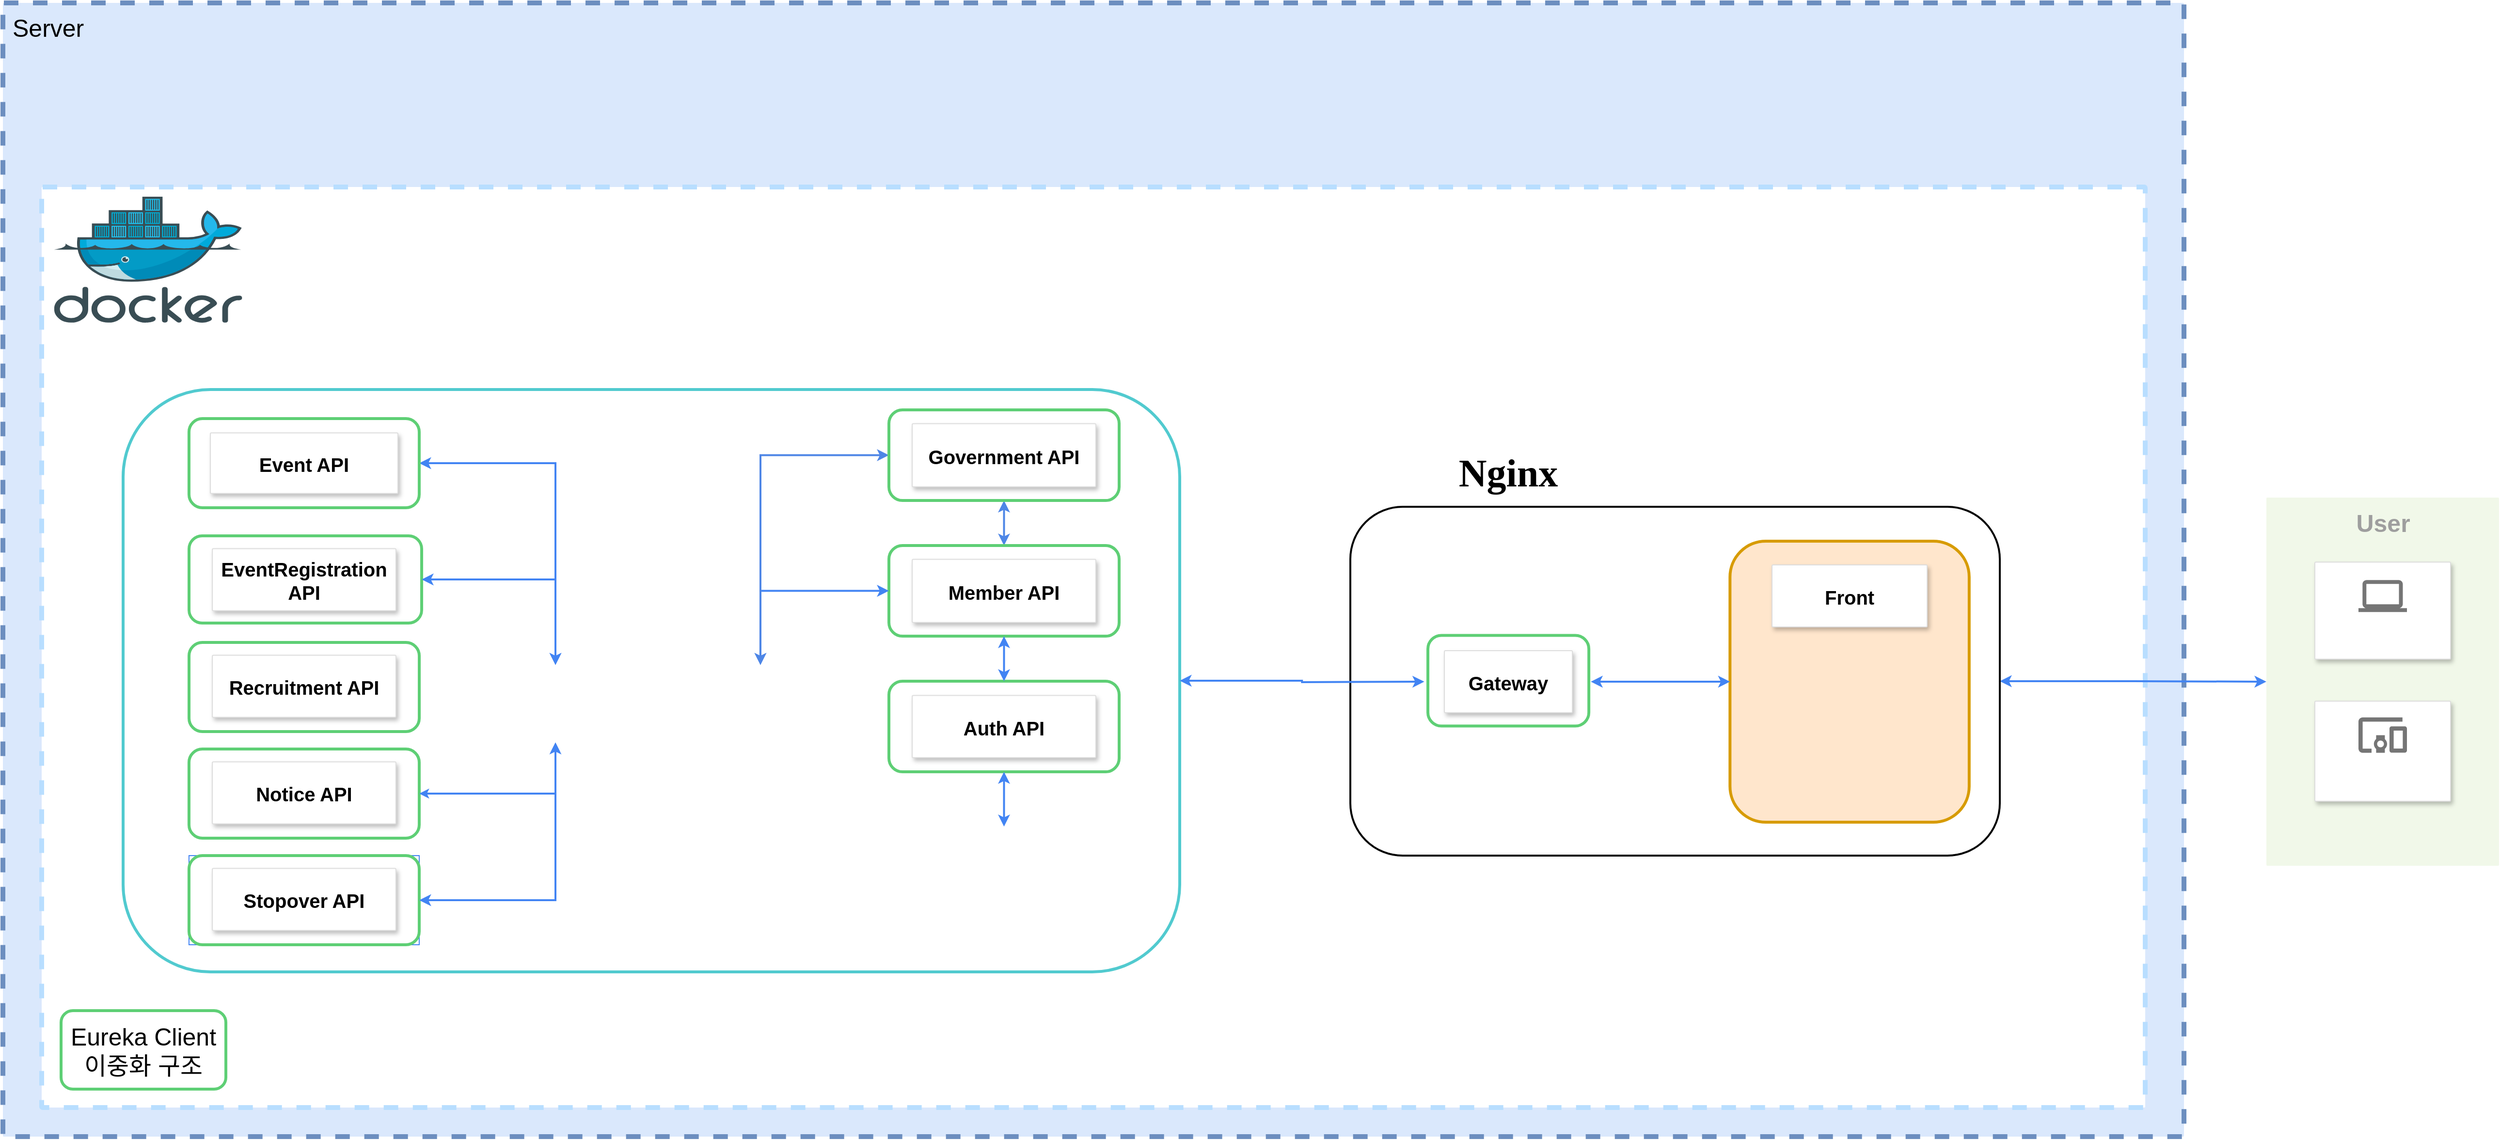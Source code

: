 <mxfile version="28.0.9">
  <diagram id="nVM_BpQTg8m4svtKiqBn" name="페이지-1">
    <mxGraphModel dx="1825" dy="1097" grid="1" gridSize="10" guides="1" tooltips="1" connect="1" arrows="1" fold="1" page="1" pageScale="1" pageWidth="827" pageHeight="1169" math="0" shadow="0">
      <root>
        <mxCell id="0" />
        <mxCell id="1" parent="0" />
        <mxCell id="FzRYmF3HzqH8AZuYZzv0-2" value="&lt;font style=&quot;font-size: 25px;&quot;&gt;Server&lt;br&gt;&lt;/font&gt;&lt;div&gt;&lt;br&gt;&lt;/div&gt;" style="sketch=0;points=[[0,0,0],[0.25,0,0],[0.5,0,0],[0.75,0,0],[1,0,0],[1,0.25,0],[1,0.5,0],[1,0.75,0],[1,1,0],[0.75,1,0],[0.5,1,0],[0.25,1,0],[0,1,0],[0,0.75,0],[0,0.5,0],[0,0.25,0]];rounded=1;absoluteArcSize=1;arcSize=2;html=1;strokeColor=#6c8ebf;shadow=0;dashed=1;fontSize=12;align=left;verticalAlign=top;spacing=10;spacingTop=-4;whiteSpace=wrap;fillColor=#dae8fc;strokeWidth=5;" parent="1" vertex="1">
          <mxGeometry x="440" y="270" width="2250" height="1170" as="geometry" />
        </mxCell>
        <mxCell id="FzRYmF3HzqH8AZuYZzv0-3" value="&lt;div&gt;&lt;br&gt;&lt;/div&gt;" style="sketch=0;points=[[0,0,0],[0.25,0,0],[0.5,0,0],[0.75,0,0],[1,0,0],[1,0.25,0],[1,0.5,0],[1,0.75,0],[1,1,0],[0.75,1,0],[0.5,1,0],[0.25,1,0],[0,1,0],[0,0.75,0],[0,0.5,0],[0,0.25,0]];rounded=1;absoluteArcSize=1;arcSize=2;html=1;strokeColor=light-dark(#B8DEFF,#EDEDED);gradientColor=none;shadow=0;dashed=1;fontSize=12;fontColor=#9E9E9E;align=left;verticalAlign=top;spacing=10;spacingTop=-4;whiteSpace=wrap;fillColor=default;strokeWidth=5;" parent="1" vertex="1">
          <mxGeometry x="480" y="460" width="2170" height="950" as="geometry" />
        </mxCell>
        <mxCell id="FzRYmF3HzqH8AZuYZzv0-58" value="" style="group;strokeColor=default;fillColor=none;rounded=1;" parent="1" vertex="1" connectable="0">
          <mxGeometry x="564" y="669" width="1090" height="601" as="geometry" />
        </mxCell>
        <mxCell id="FzRYmF3HzqH8AZuYZzv0-146" value="" style="rounded=1;whiteSpace=wrap;html=1;strokeColor=#51CACF;strokeWidth=3;fontColor=#5ECF75;fillColor=none;" parent="FzRYmF3HzqH8AZuYZzv0-58" vertex="1">
          <mxGeometry width="1090" height="601.0" as="geometry" />
        </mxCell>
        <mxCell id="FzRYmF3HzqH8AZuYZzv0-87" value="" style="shape=image;verticalLabelPosition=bottom;labelBackgroundColor=default;verticalAlign=top;aspect=fixed;imageAspect=0;image=https://upload.wikimedia.org/wikipedia/commons/thumb/c/ca/MariaDB_colour_logo.svg/800px-MariaDB_colour_logo.svg.png;imageBorder=none;perimeterSpacing=0;" parent="FzRYmF3HzqH8AZuYZzv0-58" vertex="1">
          <mxGeometry x="446" y="284.213" width="281.94" height="80" as="geometry" />
        </mxCell>
        <mxCell id="bnBmr_EmB5_gXfhEM8l--3" style="edgeStyle=orthogonalEdgeStyle;rounded=0;orthogonalLoop=1;jettySize=auto;html=1;entryX=0.5;entryY=1;entryDx=0;entryDy=0;strokeColor=light-dark(#4E86E6,#4E86E6);fontColor=#1D3557;fillColor=#A8DADC;startArrow=classic;startFill=1;strokeWidth=2;" edge="1" parent="FzRYmF3HzqH8AZuYZzv0-58" source="FzRYmF3HzqH8AZuYZzv0-19" target="bnBmr_EmB5_gXfhEM8l--1">
          <mxGeometry relative="1" as="geometry" />
        </mxCell>
        <mxCell id="FzRYmF3HzqH8AZuYZzv0-19" value="" style="rounded=1;whiteSpace=wrap;html=1;strokeColor=#5ECF75;strokeWidth=3;fontColor=#5ECF75;" parent="FzRYmF3HzqH8AZuYZzv0-58" vertex="1">
          <mxGeometry x="790.0" y="160.996" width="237.5" height="93.557" as="geometry" />
        </mxCell>
        <mxCell id="4CRkzXi-lU_g7i5bI1W7-59" style="edgeStyle=orthogonalEdgeStyle;rounded=0;orthogonalLoop=1;jettySize=auto;html=1;exitX=0;exitY=0.5;exitDx=0;exitDy=0;entryX=0.75;entryY=0;entryDx=0;entryDy=0;startArrow=classic;startFill=1;strokeColor=#4284F3;strokeWidth=2;" parent="FzRYmF3HzqH8AZuYZzv0-58" source="FzRYmF3HzqH8AZuYZzv0-19" target="FzRYmF3HzqH8AZuYZzv0-87" edge="1">
          <mxGeometry relative="1" as="geometry" />
        </mxCell>
        <mxCell id="FzRYmF3HzqH8AZuYZzv0-20" value="Member API" style="strokeColor=#dddddd;shadow=1;strokeWidth=1;rounded=1;absoluteArcSize=1;arcSize=2;fontSize=20;fontStyle=1" parent="FzRYmF3HzqH8AZuYZzv0-58" vertex="1">
          <mxGeometry x="814.06" y="175.233" width="189.38" height="65.083" as="geometry" />
        </mxCell>
        <mxCell id="FzRYmF3HzqH8AZuYZzv0-125" value="" style="rounded=1;whiteSpace=wrap;html=1;strokeColor=#5ECF75;strokeWidth=3;fontColor=#5ECF75;" parent="FzRYmF3HzqH8AZuYZzv0-58" vertex="1">
          <mxGeometry x="790" y="301.002" width="237.5" height="93.557" as="geometry" />
        </mxCell>
        <mxCell id="4CRkzXi-lU_g7i5bI1W7-57" style="edgeStyle=orthogonalEdgeStyle;rounded=0;orthogonalLoop=1;jettySize=auto;html=1;exitX=0.5;exitY=1;exitDx=0;exitDy=0;entryX=0.5;entryY=0;entryDx=0;entryDy=0;startArrow=classic;startFill=1;strokeWidth=2;strokeColor=#4284F3;" parent="FzRYmF3HzqH8AZuYZzv0-58" source="FzRYmF3HzqH8AZuYZzv0-19" target="FzRYmF3HzqH8AZuYZzv0-125" edge="1">
          <mxGeometry relative="1" as="geometry" />
        </mxCell>
        <mxCell id="FzRYmF3HzqH8AZuYZzv0-126" value="Auth API" style="strokeColor=#dddddd;shadow=1;strokeWidth=1;rounded=1;absoluteArcSize=1;arcSize=2;fontSize=20;fontStyle=1" parent="FzRYmF3HzqH8AZuYZzv0-58" vertex="1">
          <mxGeometry x="814.06" y="315.748" width="189.38" height="64.066" as="geometry" />
        </mxCell>
        <mxCell id="FzRYmF3HzqH8AZuYZzv0-127" value="" style="shape=image;verticalLabelPosition=bottom;labelBackgroundColor=default;verticalAlign=top;aspect=fixed;imageAspect=0;image=https://velog.velcdn.com/images/yuureru/post/90698ea7-be7c-45ab-a61c-acc75fdc1b5d/image.png;imageBorder=none;imageBackground=default;strokeWidth=2;" parent="FzRYmF3HzqH8AZuYZzv0-58" vertex="1">
          <mxGeometry x="811.25" y="451.004" width="195" height="130" as="geometry" />
        </mxCell>
        <mxCell id="4CRkzXi-lU_g7i5bI1W7-58" style="edgeStyle=orthogonalEdgeStyle;rounded=0;orthogonalLoop=1;jettySize=auto;html=1;exitX=0.5;exitY=1;exitDx=0;exitDy=0;startArrow=classic;startFill=1;strokeColor=#4284F3;strokeWidth=2;" parent="FzRYmF3HzqH8AZuYZzv0-58" source="FzRYmF3HzqH8AZuYZzv0-125" target="FzRYmF3HzqH8AZuYZzv0-127" edge="1">
          <mxGeometry relative="1" as="geometry" />
        </mxCell>
        <mxCell id="4CRkzXi-lU_g7i5bI1W7-92" style="edgeStyle=orthogonalEdgeStyle;rounded=0;orthogonalLoop=1;jettySize=auto;html=1;exitX=1;exitY=0.5;exitDx=0;exitDy=0;startArrow=classic;startFill=1;strokeColor=#4284F3;strokeWidth=2;entryX=0;entryY=0;entryDx=0;entryDy=0;" parent="FzRYmF3HzqH8AZuYZzv0-58" source="FzRYmF3HzqH8AZuYZzv0-108" target="FzRYmF3HzqH8AZuYZzv0-87" edge="1">
          <mxGeometry relative="1" as="geometry">
            <mxPoint x="480" y="220.99" as="targetPoint" />
          </mxGeometry>
        </mxCell>
        <mxCell id="FzRYmF3HzqH8AZuYZzv0-108" value="" style="rounded=1;whiteSpace=wrap;html=1;strokeColor=#5ECF75;strokeWidth=3;fontColor=#5ECF75;" parent="FzRYmF3HzqH8AZuYZzv0-58" vertex="1">
          <mxGeometry x="67.97" y="29.99" width="237.5" height="92" as="geometry" />
        </mxCell>
        <mxCell id="FzRYmF3HzqH8AZuYZzv0-102" value="" style="group" parent="FzRYmF3HzqH8AZuYZzv0-58" vertex="1" connectable="0">
          <mxGeometry x="68" y="150.99" width="319" height="202" as="geometry" />
        </mxCell>
        <mxCell id="FzRYmF3HzqH8AZuYZzv0-103" value="" style="group" parent="FzRYmF3HzqH8AZuYZzv0-102" connectable="0" vertex="1">
          <mxGeometry width="319.25" height="201.5" as="geometry" />
        </mxCell>
        <mxCell id="FzRYmF3HzqH8AZuYZzv0-104" value="" style="rounded=1;whiteSpace=wrap;html=1;strokeColor=#5ECF75;strokeWidth=3;fontColor=#5ECF75;" parent="FzRYmF3HzqH8AZuYZzv0-103" vertex="1">
          <mxGeometry width="240" height="90" as="geometry" />
        </mxCell>
        <mxCell id="FzRYmF3HzqH8AZuYZzv0-105" value="EventRegistration&#xa;API" style="strokeColor=#dddddd;shadow=1;strokeWidth=1;rounded=1;absoluteArcSize=1;arcSize=2;fontSize=20;fontStyle=1" parent="FzRYmF3HzqH8AZuYZzv0-103" vertex="1">
          <mxGeometry x="24.06" y="13.25" width="189.38" height="64" as="geometry" />
        </mxCell>
        <mxCell id="FzRYmF3HzqH8AZuYZzv0-114" value="" style="group" parent="FzRYmF3HzqH8AZuYZzv0-103" vertex="1" connectable="0">
          <mxGeometry y="110" width="238" height="92" as="geometry" />
        </mxCell>
        <mxCell id="FzRYmF3HzqH8AZuYZzv0-115" value="" style="group" parent="FzRYmF3HzqH8AZuYZzv0-114" connectable="0" vertex="1">
          <mxGeometry width="237.5" height="92" as="geometry" />
        </mxCell>
        <mxCell id="FzRYmF3HzqH8AZuYZzv0-116" value="" style="rounded=1;whiteSpace=wrap;html=1;strokeColor=#5ECF75;strokeWidth=3;fontColor=#5ECF75;" parent="FzRYmF3HzqH8AZuYZzv0-115" vertex="1">
          <mxGeometry width="237.5" height="92" as="geometry" />
        </mxCell>
        <mxCell id="FzRYmF3HzqH8AZuYZzv0-117" value="Recruitment API" style="strokeColor=#dddddd;shadow=1;strokeWidth=1;rounded=1;absoluteArcSize=1;arcSize=2;fontSize=20;fontStyle=1" parent="FzRYmF3HzqH8AZuYZzv0-115" vertex="1">
          <mxGeometry x="24.06" y="13.25" width="189.38" height="64" as="geometry" />
        </mxCell>
        <mxCell id="FzRYmF3HzqH8AZuYZzv0-118" value="" style="group" parent="FzRYmF3HzqH8AZuYZzv0-58" vertex="1" connectable="0">
          <mxGeometry x="67.97" y="370.99" width="237.5" height="92" as="geometry" />
        </mxCell>
        <mxCell id="FzRYmF3HzqH8AZuYZzv0-119" value="" style="group" parent="FzRYmF3HzqH8AZuYZzv0-118" connectable="0" vertex="1">
          <mxGeometry width="237.5" height="92" as="geometry" />
        </mxCell>
        <mxCell id="FzRYmF3HzqH8AZuYZzv0-120" value="" style="rounded=1;whiteSpace=wrap;html=1;strokeColor=#5ECF75;strokeWidth=3;fontColor=#5ECF75;" parent="FzRYmF3HzqH8AZuYZzv0-119" vertex="1">
          <mxGeometry width="237.5" height="92" as="geometry" />
        </mxCell>
        <mxCell id="FzRYmF3HzqH8AZuYZzv0-121" value="Notice API" style="strokeColor=#dddddd;shadow=1;strokeWidth=1;rounded=1;absoluteArcSize=1;arcSize=2;fontSize=20;fontStyle=1" parent="FzRYmF3HzqH8AZuYZzv0-119" vertex="1">
          <mxGeometry x="24.06" y="13.25" width="189.38" height="64" as="geometry" />
        </mxCell>
        <mxCell id="FzRYmF3HzqH8AZuYZzv0-140" style="edgeStyle=orthogonalEdgeStyle;shape=connector;rounded=0;orthogonalLoop=1;jettySize=auto;html=1;exitX=0;exitY=1;exitDx=0;exitDy=0;entryX=1;entryY=0.5;entryDx=0;entryDy=0;dashed=0;strokeColor=#4284F3;strokeWidth=2;align=center;verticalAlign=middle;fontFamily=Helvetica;fontSize=12;fontColor=default;labelBackgroundColor=default;startSize=4;endArrow=classic;endFill=1;endSize=4;startArrow=classic;startFill=1;" parent="FzRYmF3HzqH8AZuYZzv0-58" source="FzRYmF3HzqH8AZuYZzv0-87" target="FzRYmF3HzqH8AZuYZzv0-120" edge="1">
          <mxGeometry relative="1" as="geometry" />
        </mxCell>
        <mxCell id="FzRYmF3HzqH8AZuYZzv0-99" value="" style="group;strokeColor=#4284F3;" parent="FzRYmF3HzqH8AZuYZzv0-58" connectable="0" vertex="1">
          <mxGeometry x="67.97" y="480.99" width="237.5" height="92" as="geometry" />
        </mxCell>
        <mxCell id="FzRYmF3HzqH8AZuYZzv0-100" value="" style="rounded=1;whiteSpace=wrap;html=1;strokeColor=#5ECF75;strokeWidth=3;fontColor=#5ECF75;" parent="FzRYmF3HzqH8AZuYZzv0-99" vertex="1">
          <mxGeometry width="237.5" height="92" as="geometry" />
        </mxCell>
        <mxCell id="FzRYmF3HzqH8AZuYZzv0-101" value="Stopover API" style="strokeColor=#dddddd;shadow=1;strokeWidth=1;rounded=1;absoluteArcSize=1;arcSize=2;fontSize=20;fontStyle=1" parent="FzRYmF3HzqH8AZuYZzv0-99" vertex="1">
          <mxGeometry x="24.06" y="13.25" width="189.38" height="64" as="geometry" />
        </mxCell>
        <mxCell id="4CRkzXi-lU_g7i5bI1W7-54" style="edgeStyle=orthogonalEdgeStyle;rounded=0;orthogonalLoop=1;jettySize=auto;html=1;exitX=1;exitY=0.5;exitDx=0;exitDy=0;strokeColor=#4284F3;endArrow=classic;endFill=1;startArrow=classic;startFill=1;strokeWidth=2;entryX=0;entryY=1;entryDx=0;entryDy=0;" parent="FzRYmF3HzqH8AZuYZzv0-58" source="FzRYmF3HzqH8AZuYZzv0-100" target="FzRYmF3HzqH8AZuYZzv0-87" edge="1">
          <mxGeometry relative="1" as="geometry">
            <mxPoint x="650" y="280.99" as="targetPoint" />
          </mxGeometry>
        </mxCell>
        <mxCell id="4CRkzXi-lU_g7i5bI1W7-94" style="edgeStyle=orthogonalEdgeStyle;rounded=0;orthogonalLoop=1;jettySize=auto;html=1;exitX=1;exitY=0.5;exitDx=0;exitDy=0;entryX=0;entryY=0;entryDx=0;entryDy=0;startArrow=classic;startFill=1;strokeColor=#4284F3;strokeWidth=2;" parent="FzRYmF3HzqH8AZuYZzv0-58" source="FzRYmF3HzqH8AZuYZzv0-104" target="FzRYmF3HzqH8AZuYZzv0-87" edge="1">
          <mxGeometry relative="1" as="geometry" />
        </mxCell>
        <mxCell id="FzRYmF3HzqH8AZuYZzv0-109" value="Event API" style="strokeColor=#dddddd;shadow=1;strokeWidth=1;rounded=1;absoluteArcSize=1;arcSize=2;fontSize=20;fontStyle=1" parent="FzRYmF3HzqH8AZuYZzv0-58" vertex="1">
          <mxGeometry x="90" y="44.74" width="193.44" height="62.5" as="geometry" />
        </mxCell>
        <mxCell id="bnBmr_EmB5_gXfhEM8l--4" style="edgeStyle=orthogonalEdgeStyle;rounded=0;orthogonalLoop=1;jettySize=auto;html=1;exitX=0;exitY=0.5;exitDx=0;exitDy=0;entryX=0.75;entryY=0;entryDx=0;entryDy=0;strokeColor=light-dark(#4E86E6,#4E86E6);fontColor=#1D3557;fillColor=#6a00ff;startArrow=classic;startFill=1;strokeWidth=2;" edge="1" parent="FzRYmF3HzqH8AZuYZzv0-58" source="bnBmr_EmB5_gXfhEM8l--1" target="FzRYmF3HzqH8AZuYZzv0-87">
          <mxGeometry relative="1" as="geometry" />
        </mxCell>
        <mxCell id="bnBmr_EmB5_gXfhEM8l--1" value="" style="rounded=1;whiteSpace=wrap;html=1;strokeColor=#5ECF75;strokeWidth=3;fontColor=#5ECF75;" vertex="1" parent="FzRYmF3HzqH8AZuYZzv0-58">
          <mxGeometry x="790" y="21" width="237.5" height="93.557" as="geometry" />
        </mxCell>
        <mxCell id="bnBmr_EmB5_gXfhEM8l--2" value="Government API" style="strokeColor=#dddddd;shadow=1;strokeWidth=1;rounded=1;absoluteArcSize=1;arcSize=2;fontSize=20;fontStyle=1" vertex="1" parent="FzRYmF3HzqH8AZuYZzv0-58">
          <mxGeometry x="814.06" y="35.237" width="189.38" height="65.083" as="geometry" />
        </mxCell>
        <mxCell id="FzRYmF3HzqH8AZuYZzv0-149" value="" style="shape=image;verticalLabelPosition=bottom;labelBackgroundColor=default;verticalAlign=top;aspect=fixed;imageAspect=0;image=https://www.opentext.com/assets/images/partners/opentext-aws-logo-cover-416x274.png;" parent="1" vertex="1">
          <mxGeometry x="480" y="320" width="196.24" height="129.25" as="geometry" />
        </mxCell>
        <mxCell id="4CRkzXi-lU_g7i5bI1W7-89" value="&lt;font style=&quot;font-size: 25px;&quot;&gt;Eureka Client&lt;/font&gt;&lt;div&gt;&lt;font style=&quot;font-size: 25px;&quot;&gt;이중화 구조&lt;/font&gt;&lt;/div&gt;" style="rounded=1;whiteSpace=wrap;html=1;strokeColor=#5ECF75;strokeWidth=3;fillColor=none;" parent="1" vertex="1">
          <mxGeometry x="500" y="1310" width="170" height="81" as="geometry" />
        </mxCell>
        <mxCell id="FzRYmF3HzqH8AZuYZzv0-38" value="&lt;font style=&quot;font-size: 25px;&quot;&gt;&lt;b&gt;User&lt;br&gt;&lt;/b&gt;&lt;/font&gt;&lt;div&gt;&lt;font style=&quot;font-size: 13px;&quot;&gt;&lt;br&gt;&lt;/font&gt;&lt;/div&gt;" style="rounded=1;absoluteArcSize=1;arcSize=2;html=1;strokeColor=default;gradientColor=none;shadow=0;dashed=0;strokeColor=none;fontSize=12;fontColor=#9E9E9E;align=center;verticalAlign=top;spacing=10;spacingTop=-4;fillColor=#F1F8E9;strokeWidth=2;" parent="1" vertex="1">
          <mxGeometry x="2775" y="780.5" width="240" height="380" as="geometry" />
        </mxCell>
        <mxCell id="FzRYmF3HzqH8AZuYZzv0-39" value="" style="strokeColor=#dddddd;fillColor=#ffffff;shadow=1;strokeWidth=1;rounded=1;absoluteArcSize=1;arcSize=2;labelPosition=center;verticalLabelPosition=middle;align=center;verticalAlign=bottom;spacingLeft=0;fontColor=#999999;fontSize=12;whiteSpace=wrap;spacingBottom=2;html=1;" parent="1" vertex="1">
          <mxGeometry x="2825" y="847.125" width="140" height="100.186" as="geometry" />
        </mxCell>
        <mxCell id="FzRYmF3HzqH8AZuYZzv0-40" value="" style="dashed=0;connectable=0;html=1;fillColor=#757575;strokeColor=none;shape=mxgraph.gcp2.laptop;part=1;" parent="FzRYmF3HzqH8AZuYZzv0-39" vertex="1">
          <mxGeometry x="0.5" width="50" height="33" relative="1" as="geometry">
            <mxPoint x="-25" y="18.5" as="offset" />
          </mxGeometry>
        </mxCell>
        <mxCell id="4CRkzXi-lU_g7i5bI1W7-133" style="edgeStyle=orthogonalEdgeStyle;rounded=0;orthogonalLoop=1;jettySize=auto;html=1;exitX=1;exitY=0.5;exitDx=0;exitDy=0;entryX=0;entryY=0.5;entryDx=0;entryDy=0;startArrow=classic;startFill=1;strokeWidth=2;strokeColor=#4284F3;" parent="1" source="4CRkzXi-lU_g7i5bI1W7-127" target="FzRYmF3HzqH8AZuYZzv0-38" edge="1">
          <mxGeometry relative="1" as="geometry" />
        </mxCell>
        <mxCell id="4CRkzXi-lU_g7i5bI1W7-127" value="" style="rounded=1;whiteSpace=wrap;html=1;strokeWidth=2;" parent="1" vertex="1">
          <mxGeometry x="1830" y="790" width="670" height="360" as="geometry" />
        </mxCell>
        <mxCell id="FzRYmF3HzqH8AZuYZzv0-41" value="" style="strokeColor=#dddddd;fillColor=#ffffff;shadow=1;strokeWidth=1;rounded=1;absoluteArcSize=1;arcSize=2;labelPosition=center;verticalLabelPosition=middle;align=center;verticalAlign=bottom;spacingLeft=0;fontColor=#999999;fontSize=12;whiteSpace=wrap;spacingBottom=2;html=1;" parent="1" vertex="1">
          <mxGeometry x="2825" y="990.64" width="140" height="103.226" as="geometry" />
        </mxCell>
        <mxCell id="FzRYmF3HzqH8AZuYZzv0-42" value="" style="dashed=0;connectable=0;html=1;fillColor=#757575;strokeColor=none;shape=mxgraph.gcp2.mobile_devices;part=1;" parent="FzRYmF3HzqH8AZuYZzv0-41" vertex="1">
          <mxGeometry x="0.5" width="50" height="36.5" relative="1" as="geometry">
            <mxPoint x="-25" y="16.75" as="offset" />
          </mxGeometry>
        </mxCell>
        <mxCell id="FzRYmF3HzqH8AZuYZzv0-9" value="" style="image;sketch=0;aspect=fixed;html=1;points=[];align=center;fontSize=12;image=img/lib/mscae/Docker.svg;" parent="1" vertex="1">
          <mxGeometry x="492.78" y="470" width="194.03" height="130" as="geometry" />
        </mxCell>
        <mxCell id="FzRYmF3HzqH8AZuYZzv0-150" value="" style="shape=image;verticalLabelPosition=bottom;labelBackgroundColor=default;verticalAlign=top;aspect=fixed;imageAspect=0;image=https://img.icons8.com/color/512/nginx.png;" parent="1" vertex="1">
          <mxGeometry x="1810" y="746.5" width="120" height="120" as="geometry" />
        </mxCell>
        <mxCell id="FzRYmF3HzqH8AZuYZzv0-63" value="" style="rounded=1;whiteSpace=wrap;html=1;strokeColor=#d79b00;strokeWidth=3;rotation=90;fillColor=#ffe6cc;" parent="1" vertex="1">
          <mxGeometry x="2200" y="847.12" width="290.06" height="246.75" as="geometry" />
        </mxCell>
        <mxCell id="FzRYmF3HzqH8AZuYZzv0-153" value="" style="shape=image;verticalLabelPosition=bottom;labelBackgroundColor=default;verticalAlign=top;aspect=fixed;imageAspect=0;image=https://blog.kakaocdn.net/dn/ovNIJ/btqzv6TExs5/edFS4MQL6xCe6lxPpy006K/img.png;" parent="1" vertex="1">
          <mxGeometry x="2221.42" y="970" width="247.21" height="87.25" as="geometry" />
        </mxCell>
        <mxCell id="FzRYmF3HzqH8AZuYZzv0-151" value="Front" style="strokeColor=#dddddd;shadow=1;strokeWidth=1;rounded=1;absoluteArcSize=1;arcSize=2;fontSize=20;fontStyle=1" parent="1" vertex="1">
          <mxGeometry x="2265.03" y="850" width="160" height="64" as="geometry" />
        </mxCell>
        <mxCell id="4CRkzXi-lU_g7i5bI1W7-130" style="edgeStyle=orthogonalEdgeStyle;rounded=0;orthogonalLoop=1;jettySize=auto;html=1;exitX=0;exitY=0.5;exitDx=0;exitDy=0;startArrow=classic;startFill=1;strokeWidth=2;strokeColor=#4284F3;" parent="1" target="FzRYmF3HzqH8AZuYZzv0-146" edge="1">
          <mxGeometry relative="1" as="geometry">
            <mxPoint x="1906.34" y="970.5" as="sourcePoint" />
          </mxGeometry>
        </mxCell>
        <mxCell id="4CRkzXi-lU_g7i5bI1W7-131" style="edgeStyle=orthogonalEdgeStyle;rounded=0;orthogonalLoop=1;jettySize=auto;html=1;exitX=1;exitY=0.5;exitDx=0;exitDy=0;entryX=0.5;entryY=1;entryDx=0;entryDy=0;startArrow=classic;startFill=1;strokeColor=#4284F3;strokeWidth=2;" parent="1" target="FzRYmF3HzqH8AZuYZzv0-63" edge="1">
          <mxGeometry relative="1" as="geometry">
            <mxPoint x="2078.09" y="970.5" as="sourcePoint" />
            <Array as="points">
              <mxPoint x="2160" y="970" />
              <mxPoint x="2160" y="970" />
            </Array>
          </mxGeometry>
        </mxCell>
        <mxCell id="4CRkzXi-lU_g7i5bI1W7-134" value="&lt;h2&gt;&lt;font face=&quot;Verdana&quot; style=&quot;font-size: 40px;&quot;&gt;Nginx&lt;/font&gt;&lt;/h2&gt;" style="text;html=1;align=center;verticalAlign=middle;whiteSpace=wrap;rounded=0;" parent="1" vertex="1">
          <mxGeometry x="1963.03" y="740" width="60" height="30" as="geometry" />
        </mxCell>
        <mxCell id="4CRkzXi-lU_g7i5bI1W7-236" value="" style="rounded=1;whiteSpace=wrap;html=1;strokeColor=#5ECF75;strokeWidth=3;fontColor=#5ECF75;" parent="1" vertex="1">
          <mxGeometry x="1910" y="922.72" width="166.06" height="93.56" as="geometry" />
        </mxCell>
        <mxCell id="4CRkzXi-lU_g7i5bI1W7-235" value="Gateway" style="strokeColor=#dddddd;shadow=1;strokeWidth=1;rounded=1;absoluteArcSize=1;arcSize=2;fontSize=20;fontStyle=1" parent="1" vertex="1">
          <mxGeometry x="1927.03" y="938.47" width="132" height="64.07" as="geometry" />
        </mxCell>
      </root>
    </mxGraphModel>
  </diagram>
</mxfile>
